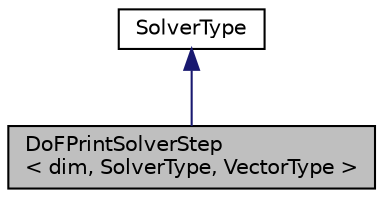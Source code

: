 digraph "DoFPrintSolverStep&lt; dim, SolverType, VectorType &gt;"
{
 // LATEX_PDF_SIZE
  edge [fontname="Helvetica",fontsize="10",labelfontname="Helvetica",labelfontsize="10"];
  node [fontname="Helvetica",fontsize="10",shape=record];
  Node1 [label="DoFPrintSolverStep\l\< dim, SolverType, VectorType \>",height=0.2,width=0.4,color="black", fillcolor="grey75", style="filled", fontcolor="black",tooltip=" "];
  Node2 -> Node1 [dir="back",color="midnightblue",fontsize="10",style="solid",fontname="Helvetica"];
  Node2 [label="SolverType",height=0.2,width=0.4,color="black", fillcolor="white", style="filled",URL="$classSolverType.html",tooltip=" "];
}
